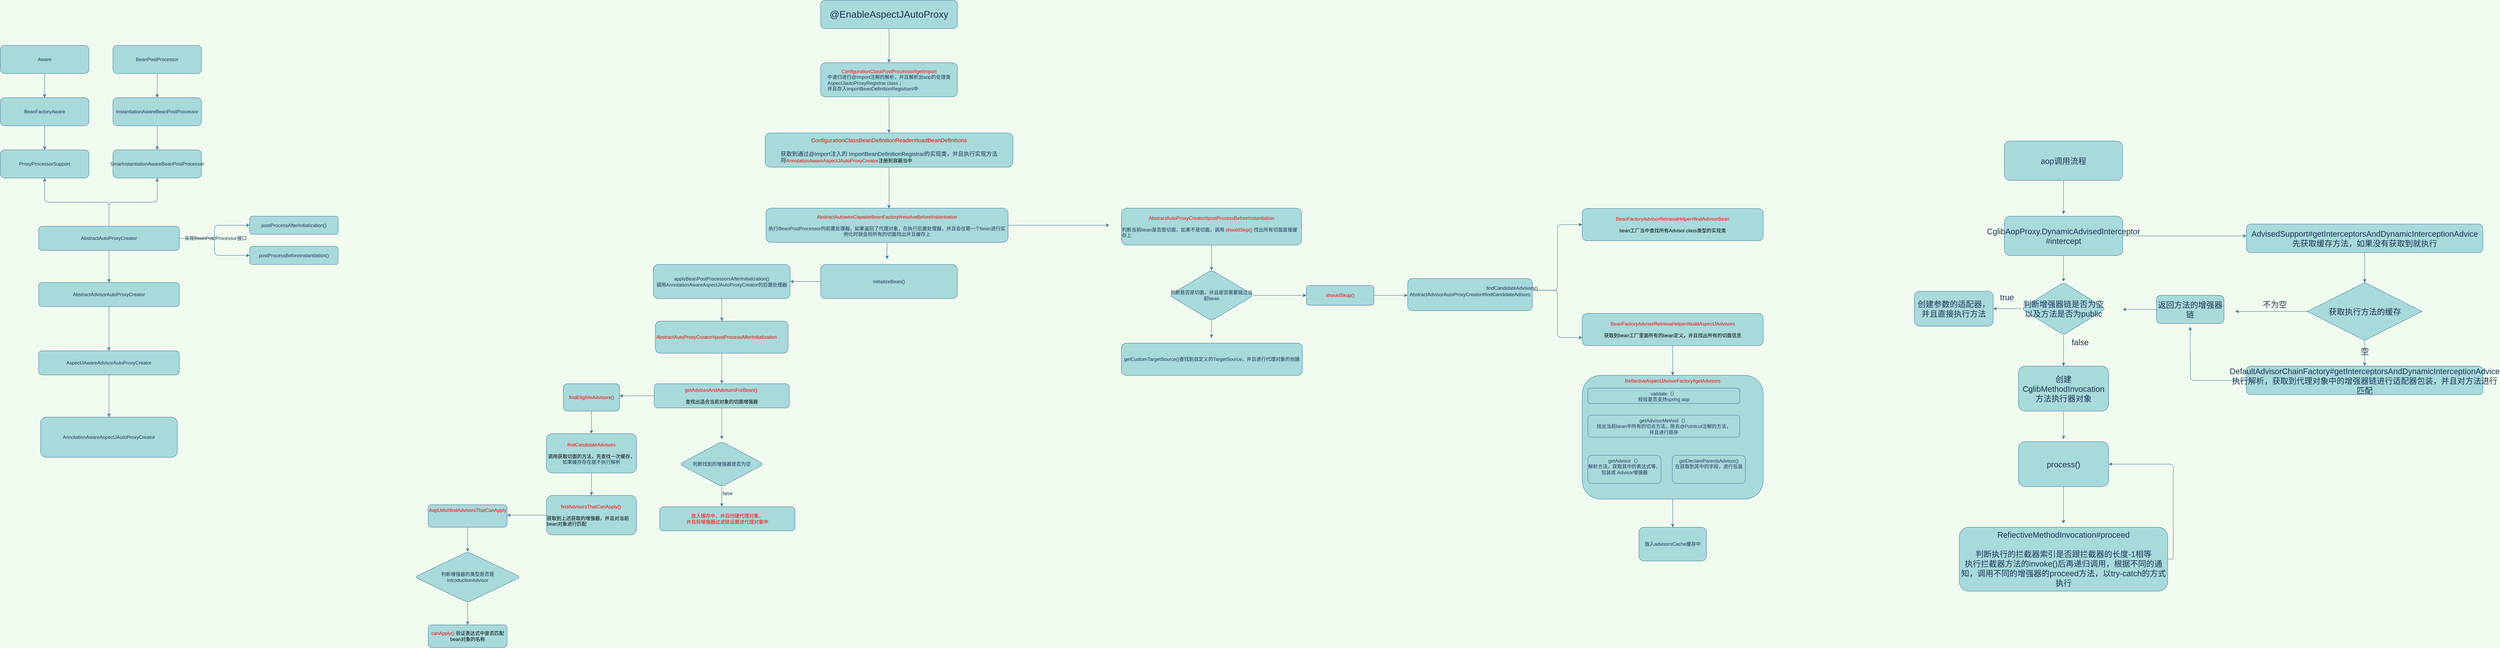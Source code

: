 <mxfile version="13.9.9" type="device"><diagram id="AaUzZao3EGLVqrBVUC1X" name="第 1 页"><mxGraphModel dx="4751" dy="1209" grid="1" gridSize="14" guides="1" tooltips="1" connect="1" arrows="1" fold="1" page="1" pageScale="1" pageWidth="1600" pageHeight="900" background="#F1FAEE" math="0" shadow="0"><root><mxCell id="0"/><mxCell id="1" parent="0"/><mxCell id="D_qPf7ccVAM9A87Iafy8-3" value="" style="edgeStyle=orthogonalEdgeStyle;curved=0;sketch=0;orthogonalLoop=1;jettySize=auto;html=1;strokeColor=#457B9D;fillColor=#A8DADC;fontColor=#1D3557;labelBackgroundColor=#F1FAEE;" parent="1" source="D_qPf7ccVAM9A87Iafy8-1" target="D_qPf7ccVAM9A87Iafy8-2" edge="1"><mxGeometry relative="1" as="geometry"/></mxCell><mxCell id="D_qPf7ccVAM9A87Iafy8-1" value="&lt;font style=&quot;font-size: 24px&quot;&gt;@EnableAspectJAutoProxy&lt;/font&gt;" style="whiteSpace=wrap;html=1;sketch=0;strokeColor=#457B9D;fillColor=#A8DADC;align=center;verticalAlign=middle;horizontal=1;fontColor=#1D3557;rounded=1;" parent="1" vertex="1"><mxGeometry x="290" y="140" width="340" height="70" as="geometry"/></mxCell><mxCell id="D_qPf7ccVAM9A87Iafy8-4" style="edgeStyle=orthogonalEdgeStyle;curved=0;sketch=0;orthogonalLoop=1;jettySize=auto;html=1;strokeColor=#457B9D;fillColor=#A8DADC;fontColor=#1D3557;labelBackgroundColor=#F1FAEE;" parent="1" source="D_qPf7ccVAM9A87Iafy8-2" edge="1"><mxGeometry relative="1" as="geometry"><mxPoint x="460" y="470" as="targetPoint"/></mxGeometry></mxCell><mxCell id="D_qPf7ccVAM9A87Iafy8-2" value="&lt;font color=&quot;#ff0000&quot;&gt;ConfigurationClassPostProcessor#getImport&lt;br&gt;&lt;div style=&quot;text-align: left&quot;&gt;&lt;span style=&quot;color: rgb(29 , 53 , 87)&quot;&gt;中递归进行@Import注解的解析，并且解析出aop的处理类&lt;/span&gt;&lt;/div&gt;&lt;/font&gt;&lt;div style=&quot;text-align: left&quot;&gt;&lt;span&gt;AspectJautoProxyRegistrar.class；&lt;/span&gt;&lt;/div&gt;&lt;div style=&quot;text-align: left&quot;&gt;&lt;span&gt;并且存入&lt;/span&gt;&lt;span&gt;importBeanDefinitionRegistrars中&lt;/span&gt;&lt;/div&gt;" style="whiteSpace=wrap;html=1;fontColor=#1D3557;strokeColor=#457B9D;fillColor=#A8DADC;sketch=0;labelPosition=center;verticalLabelPosition=middle;align=center;verticalAlign=middle;rounded=1;" parent="1" vertex="1"><mxGeometry x="290" y="295" width="340" height="85" as="geometry"/></mxCell><mxCell id="NwWqFpBfrvg42gD5kA76-11" style="edgeStyle=orthogonalEdgeStyle;orthogonalLoop=1;jettySize=auto;html=1;fontColor=#1D3557;labelBackgroundColor=#F1FAEE;strokeColor=#457B9D;" parent="1" source="D_qPf7ccVAM9A87Iafy8-5" edge="1"><mxGeometry relative="1" as="geometry"><mxPoint x="460" y="658" as="targetPoint"/></mxGeometry></mxCell><mxCell id="D_qPf7ccVAM9A87Iafy8-5" value="&lt;font style=&quot;font-size: 14px&quot;&gt;&lt;font color=&quot;#ff0000&quot;&gt;ConfigurationClassBeanDefinitionReader#loadBeanDefinitions&lt;br&gt;&lt;/font&gt;&lt;br&gt;&lt;div style=&quot;text-align: left&quot;&gt;&lt;span&gt;获取到通过@Import注入的 ImportBeanDefinitionRegistrar的实现类，并且执行实现方法&lt;/span&gt;&lt;/div&gt;&lt;div style=&quot;text-align: left&quot;&gt;将&lt;span style=&quot;color: rgb(255 , 0 , 0) ; font-size: 12px&quot;&gt;AnnotationAwareAspectJAutoProxyCreator&lt;/span&gt;&lt;span style=&quot;font-size: 12px&quot;&gt;&lt;font color=&quot;#000000&quot;&gt;注册到容器当中&lt;/font&gt;&lt;/span&gt;&lt;/div&gt;&lt;/font&gt;" style="whiteSpace=wrap;html=1;fontColor=#1D3557;strokeColor=#457B9D;fillColor=#A8DADC;sketch=0;rounded=1;" parent="1" vertex="1"><mxGeometry x="152" y="470" width="616" height="85" as="geometry"/></mxCell><mxCell id="D_qPf7ccVAM9A87Iafy8-8" value="&lt;span&gt;AnnotationAwareAspectJAutoProxyCreator&lt;/span&gt;" style="whiteSpace=wrap;html=1;sketch=0;strokeColor=#457B9D;fillColor=#A8DADC;fontColor=#1D3557;rounded=1;" parent="1" vertex="1"><mxGeometry x="-1650" y="1177" width="340" height="100" as="geometry"/></mxCell><mxCell id="D_qPf7ccVAM9A87Iafy8-13" value="" style="edgeStyle=orthogonalEdgeStyle;curved=0;sketch=0;orthogonalLoop=1;jettySize=auto;html=1;strokeColor=#457B9D;fillColor=#A8DADC;fontColor=#1D3557;labelBackgroundColor=#F1FAEE;" parent="1" source="D_qPf7ccVAM9A87Iafy8-9" target="D_qPf7ccVAM9A87Iafy8-8" edge="1"><mxGeometry relative="1" as="geometry"/></mxCell><mxCell id="D_qPf7ccVAM9A87Iafy8-9" value="AspectJAwareAdvisorAutoProxyCreator" style="whiteSpace=wrap;html=1;fontColor=#1D3557;strokeColor=#457B9D;fillColor=#A8DADC;sketch=0;rounded=1;" parent="1" vertex="1"><mxGeometry x="-1655" y="1012" width="350" height="60" as="geometry"/></mxCell><mxCell id="D_qPf7ccVAM9A87Iafy8-12" style="edgeStyle=orthogonalEdgeStyle;curved=0;sketch=0;orthogonalLoop=1;jettySize=auto;html=1;entryX=0.5;entryY=0;entryDx=0;entryDy=0;strokeColor=#457B9D;fillColor=#A8DADC;fontColor=#1D3557;labelBackgroundColor=#F1FAEE;" parent="1" source="D_qPf7ccVAM9A87Iafy8-11" target="D_qPf7ccVAM9A87Iafy8-9" edge="1"><mxGeometry relative="1" as="geometry"/></mxCell><mxCell id="D_qPf7ccVAM9A87Iafy8-11" value="AbstractAdvisorAutoProxyCreator" style="whiteSpace=wrap;html=1;fontColor=#1D3557;strokeColor=#457B9D;fillColor=#A8DADC;sketch=0;rounded=1;" parent="1" vertex="1"><mxGeometry x="-1655" y="842" width="350" height="60" as="geometry"/></mxCell><mxCell id="D_qPf7ccVAM9A87Iafy8-15" value="" style="edgeStyle=orthogonalEdgeStyle;curved=0;sketch=0;orthogonalLoop=1;jettySize=auto;html=1;strokeColor=#457B9D;fillColor=#A8DADC;fontColor=#1D3557;labelBackgroundColor=#F1FAEE;" parent="1" source="D_qPf7ccVAM9A87Iafy8-14" target="D_qPf7ccVAM9A87Iafy8-11" edge="1"><mxGeometry relative="1" as="geometry"/></mxCell><mxCell id="D_qPf7ccVAM9A87Iafy8-16" style="edgeStyle=orthogonalEdgeStyle;curved=0;sketch=0;orthogonalLoop=1;jettySize=auto;html=1;strokeColor=#457B9D;fillColor=#A8DADC;fontColor=#1D3557;entryX=0.5;entryY=1;entryDx=0;entryDy=0;labelBackgroundColor=#F1FAEE;" parent="1" source="D_qPf7ccVAM9A87Iafy8-14" target="D_qPf7ccVAM9A87Iafy8-17" edge="1"><mxGeometry relative="1" as="geometry"><mxPoint x="-1360" y="622" as="targetPoint"/></mxGeometry></mxCell><mxCell id="D_qPf7ccVAM9A87Iafy8-23" style="edgeStyle=orthogonalEdgeStyle;curved=0;sketch=0;orthogonalLoop=1;jettySize=auto;html=1;strokeColor=#457B9D;fillColor=#A8DADC;fontColor=#1D3557;entryX=0.5;entryY=1;entryDx=0;entryDy=0;labelBackgroundColor=#F1FAEE;" parent="1" source="D_qPf7ccVAM9A87Iafy8-14" target="D_qPf7ccVAM9A87Iafy8-24" edge="1"><mxGeometry relative="1" as="geometry"><mxPoint x="-1620" y="592" as="targetPoint"/></mxGeometry></mxCell><mxCell id="D_qPf7ccVAM9A87Iafy8-32" value="" style="edgeStyle=orthogonalEdgeStyle;curved=0;sketch=0;orthogonalLoop=1;jettySize=auto;html=1;strokeColor=#457B9D;fillColor=#A8DADC;fontColor=#1D3557;labelBackgroundColor=#F1FAEE;" parent="1" source="D_qPf7ccVAM9A87Iafy8-14" target="D_qPf7ccVAM9A87Iafy8-31" edge="1"><mxGeometry relative="1" as="geometry"/></mxCell><mxCell id="D_qPf7ccVAM9A87Iafy8-37" style="edgeStyle=orthogonalEdgeStyle;curved=0;sketch=0;orthogonalLoop=1;jettySize=auto;html=1;entryX=0;entryY=0.5;entryDx=0;entryDy=0;strokeColor=#457B9D;fillColor=#A8DADC;fontColor=#1D3557;labelBackgroundColor=#F1FAEE;" parent="1" source="D_qPf7ccVAM9A87Iafy8-14" target="D_qPf7ccVAM9A87Iafy8-36" edge="1"><mxGeometry relative="1" as="geometry"/></mxCell><mxCell id="D_qPf7ccVAM9A87Iafy8-14" value="AbstractAutoProxyCreator" style="whiteSpace=wrap;html=1;fontColor=#1D3557;strokeColor=#457B9D;fillColor=#A8DADC;sketch=0;rounded=1;" parent="1" vertex="1"><mxGeometry x="-1655" y="702" width="350" height="60" as="geometry"/></mxCell><mxCell id="D_qPf7ccVAM9A87Iafy8-17" value="SmarInstantiationAwareBeanPostProcessor" style="whiteSpace=wrap;html=1;sketch=0;strokeColor=#457B9D;fillColor=#A8DADC;rounded=1;fontColor=#1D3557;" parent="1" vertex="1"><mxGeometry x="-1470" y="512" width="220" height="70" as="geometry"/></mxCell><mxCell id="D_qPf7ccVAM9A87Iafy8-20" value="" style="edgeStyle=orthogonalEdgeStyle;curved=0;sketch=0;orthogonalLoop=1;jettySize=auto;html=1;strokeColor=#457B9D;fillColor=#A8DADC;fontColor=#1D3557;labelBackgroundColor=#F1FAEE;" parent="1" source="D_qPf7ccVAM9A87Iafy8-19" target="D_qPf7ccVAM9A87Iafy8-17" edge="1"><mxGeometry relative="1" as="geometry"/></mxCell><mxCell id="D_qPf7ccVAM9A87Iafy8-19" value="InstantiationAwareBeanPostProcessor" style="whiteSpace=wrap;html=1;sketch=0;strokeColor=#457B9D;fillColor=#A8DADC;rounded=1;fontColor=#1D3557;" parent="1" vertex="1"><mxGeometry x="-1470" y="382" width="220" height="70" as="geometry"/></mxCell><mxCell id="D_qPf7ccVAM9A87Iafy8-22" value="" style="edgeStyle=orthogonalEdgeStyle;curved=0;sketch=0;orthogonalLoop=1;jettySize=auto;html=1;strokeColor=#457B9D;fillColor=#A8DADC;fontColor=#1D3557;labelBackgroundColor=#F1FAEE;" parent="1" source="D_qPf7ccVAM9A87Iafy8-21" target="D_qPf7ccVAM9A87Iafy8-19" edge="1"><mxGeometry relative="1" as="geometry"/></mxCell><mxCell id="D_qPf7ccVAM9A87Iafy8-21" value="BeanPostProcessor" style="whiteSpace=wrap;html=1;sketch=0;strokeColor=#457B9D;fillColor=#A8DADC;rounded=1;fontColor=#1D3557;" parent="1" vertex="1"><mxGeometry x="-1470" y="252" width="220" height="70" as="geometry"/></mxCell><mxCell id="D_qPf7ccVAM9A87Iafy8-24" value="ProxyProcessorSupport" style="whiteSpace=wrap;html=1;sketch=0;strokeColor=#457B9D;fillColor=#A8DADC;fontColor=#1D3557;rounded=1;" parent="1" vertex="1"><mxGeometry x="-1750" y="512" width="220" height="70" as="geometry"/></mxCell><mxCell id="D_qPf7ccVAM9A87Iafy8-27" style="edgeStyle=orthogonalEdgeStyle;curved=0;sketch=0;orthogonalLoop=1;jettySize=auto;html=1;strokeColor=#457B9D;fillColor=#A8DADC;fontColor=#1D3557;labelBackgroundColor=#F1FAEE;" parent="1" source="D_qPf7ccVAM9A87Iafy8-26" edge="1"><mxGeometry relative="1" as="geometry"><mxPoint x="-1640" y="382" as="targetPoint"/></mxGeometry></mxCell><mxCell id="D_qPf7ccVAM9A87Iafy8-26" value="Aware" style="whiteSpace=wrap;html=1;sketch=0;strokeColor=#457B9D;fillColor=#A8DADC;rounded=1;fontColor=#1D3557;" parent="1" vertex="1"><mxGeometry x="-1750" y="252" width="220" height="70" as="geometry"/></mxCell><mxCell id="D_qPf7ccVAM9A87Iafy8-30" value="" style="edgeStyle=orthogonalEdgeStyle;curved=0;sketch=0;orthogonalLoop=1;jettySize=auto;html=1;strokeColor=#457B9D;fillColor=#A8DADC;fontColor=#1D3557;labelBackgroundColor=#F1FAEE;" parent="1" source="D_qPf7ccVAM9A87Iafy8-29" target="D_qPf7ccVAM9A87Iafy8-24" edge="1"><mxGeometry relative="1" as="geometry"/></mxCell><mxCell id="D_qPf7ccVAM9A87Iafy8-29" value="BeanFactoryAware" style="whiteSpace=wrap;html=1;sketch=0;strokeColor=#457B9D;fillColor=#A8DADC;rounded=1;fontColor=#1D3557;" parent="1" vertex="1"><mxGeometry x="-1750" y="382" width="220" height="70" as="geometry"/></mxCell><mxCell id="D_qPf7ccVAM9A87Iafy8-31" value="postProcessBeforeInstantiation()" style="whiteSpace=wrap;html=1;fontColor=#1D3557;strokeColor=#457B9D;fillColor=#A8DADC;sketch=0;rounded=1;" parent="1" vertex="1"><mxGeometry x="-1130" y="752" width="220" height="45" as="geometry"/></mxCell><mxCell id="NwWqFpBfrvg42gD5kA76-13" style="edgeStyle=orthogonalEdgeStyle;orthogonalLoop=1;jettySize=auto;html=1;fontColor=#1D3557;labelBackgroundColor=#F1FAEE;strokeColor=#457B9D;" parent="1" source="D_qPf7ccVAM9A87Iafy8-34" edge="1"><mxGeometry relative="1" as="geometry"><mxPoint x="1008" y="699.5" as="targetPoint"/></mxGeometry></mxCell><mxCell id="F7130EKxBY8Skr5dnVu_-14" style="edgeStyle=orthogonalEdgeStyle;orthogonalLoop=1;jettySize=auto;html=1;labelBackgroundColor=#F1FAEE;strokeColor=#457B9D;fontColor=#1D3557;" edge="1" parent="1" source="D_qPf7ccVAM9A87Iafy8-34"><mxGeometry relative="1" as="geometry"><mxPoint x="455" y="784" as="targetPoint"/></mxGeometry></mxCell><mxCell id="D_qPf7ccVAM9A87Iafy8-34" value="&lt;font color=&quot;#ff0000&quot;&gt;AbstractAutowireCapableBeanFactory#resolveBeforeInstantiation&lt;/font&gt;&lt;br&gt;&lt;br&gt;执行BeanPostProcessor的前置处理器，如果返回了代理对象，在执行后置处理器，并且会在第一个bean进行实例化时就会将所有的切面找出并且缓存上" style="whiteSpace=wrap;html=1;fontColor=#1D3557;strokeColor=#457B9D;fillColor=#A8DADC;sketch=0;rounded=1;" parent="1" vertex="1"><mxGeometry x="154" y="657" width="602" height="85" as="geometry"/></mxCell><mxCell id="D_qPf7ccVAM9A87Iafy8-35" value="&lt;span&gt;实现BeanPostProcessor接口&lt;/span&gt;" style="text;html=1;align=center;verticalAlign=middle;resizable=0;points=[];autosize=1;fontColor=#1D3557;rounded=1;" parent="1" vertex="1"><mxGeometry x="-1300" y="722" width="170" height="20" as="geometry"/></mxCell><mxCell id="D_qPf7ccVAM9A87Iafy8-36" value="postProcessAfterInitialization()" style="whiteSpace=wrap;html=1;fontColor=#1D3557;strokeColor=#457B9D;fillColor=#A8DADC;sketch=0;rounded=1;" parent="1" vertex="1"><mxGeometry x="-1130" y="677" width="220" height="45" as="geometry"/></mxCell><mxCell id="F7130EKxBY8Skr5dnVu_-3" style="edgeStyle=orthogonalEdgeStyle;orthogonalLoop=1;jettySize=auto;html=1;labelBackgroundColor=#F1FAEE;strokeColor=#457B9D;fontColor=#1D3557;" edge="1" parent="1" source="D_qPf7ccVAM9A87Iafy8-39"><mxGeometry relative="1" as="geometry"><mxPoint x="1262" y="812.0" as="targetPoint"/></mxGeometry></mxCell><mxCell id="D_qPf7ccVAM9A87Iafy8-39" value="&lt;font color=&quot;#ff0000&quot;&gt;AbstractAutoProxyCreator#postProcessBeforeInstantiation&lt;/font&gt;&lt;br&gt;&lt;br&gt;&lt;div style=&quot;text-align: left&quot;&gt;判断当前bean是否是切面，如果不是切面，调用 &lt;font color=&quot;#ff0000&quot;&gt;shouldSkip()&lt;/font&gt; 找出所有切面直接缓存上&lt;/div&gt;" style="whiteSpace=wrap;html=1;sketch=0;strokeColor=#457B9D;fillColor=#A8DADC;fontColor=#1D3557;rounded=1;" parent="1" vertex="1"><mxGeometry x="1038" y="657" width="448" height="92" as="geometry"/></mxCell><mxCell id="NwWqFpBfrvg42gD5kA76-15" style="edgeStyle=orthogonalEdgeStyle;orthogonalLoop=1;jettySize=auto;html=1;fontColor=#1D3557;entryX=0;entryY=0.5;entryDx=0;entryDy=0;labelBackgroundColor=#F1FAEE;strokeColor=#457B9D;" parent="1" target="NwWqFpBfrvg42gD5kA76-16" edge="1"><mxGeometry relative="1" as="geometry"><mxPoint x="1736" y="853" as="targetPoint"/><mxPoint x="2060.0" y="861" as="sourcePoint"/></mxGeometry></mxCell><mxCell id="NwWqFpBfrvg42gD5kA76-19" style="edgeStyle=orthogonalEdgeStyle;orthogonalLoop=1;jettySize=auto;html=1;entryX=0;entryY=0.75;entryDx=0;entryDy=0;fontColor=#1D3557;labelBackgroundColor=#F1FAEE;strokeColor=#457B9D;" parent="1" target="NwWqFpBfrvg42gD5kA76-18" edge="1"><mxGeometry relative="1" as="geometry"><mxPoint x="2060.0" y="861" as="sourcePoint"/></mxGeometry></mxCell><mxCell id="D_qPf7ccVAM9A87Iafy8-41" value="AbstractAdvisorAutoProxyCreator#findCandidateAdisors&lt;br&gt;" style="whiteSpace=wrap;html=1;sketch=0;strokeColor=#457B9D;fillColor=#A8DADC;fontColor=#1D3557;rounded=1;" parent="1" vertex="1"><mxGeometry x="1750" y="832" width="310" height="80" as="geometry"/></mxCell><mxCell id="D_qPf7ccVAM9A87Iafy8-51" value="" style="edgeStyle=orthogonalEdgeStyle;curved=0;sketch=0;orthogonalLoop=1;jettySize=auto;html=1;strokeColor=#457B9D;fillColor=#A8DADC;fontColor=#1D3557;labelBackgroundColor=#F1FAEE;" parent="1" source="D_qPf7ccVAM9A87Iafy8-48" target="D_qPf7ccVAM9A87Iafy8-50" edge="1"><mxGeometry relative="1" as="geometry"/></mxCell><mxCell id="D_qPf7ccVAM9A87Iafy8-48" value="initializeBean()" style="whiteSpace=wrap;html=1;fontColor=#1D3557;strokeColor=#457B9D;fillColor=#A8DADC;sketch=0;rounded=1;" parent="1" vertex="1"><mxGeometry x="290" y="797" width="340" height="85" as="geometry"/></mxCell><mxCell id="F7130EKxBY8Skr5dnVu_-15" value="" style="edgeStyle=orthogonalEdgeStyle;orthogonalLoop=1;jettySize=auto;html=1;labelBackgroundColor=#F1FAEE;strokeColor=#457B9D;fontColor=#1D3557;" edge="1" parent="1" source="D_qPf7ccVAM9A87Iafy8-50" target="D_qPf7ccVAM9A87Iafy8-53"><mxGeometry relative="1" as="geometry"/></mxCell><mxCell id="D_qPf7ccVAM9A87Iafy8-50" value="applyBeanPostProcessorsAfterInitialization()&lt;br&gt;调用AnnotationAwareAspectJAutoProxyCreator的后置处理器" style="whiteSpace=wrap;html=1;fontColor=#1D3557;strokeColor=#457B9D;fillColor=#A8DADC;sketch=0;rounded=1;" parent="1" vertex="1"><mxGeometry x="-126" y="797" width="340" height="85" as="geometry"/></mxCell><mxCell id="F7130EKxBY8Skr5dnVu_-17" value="" style="edgeStyle=orthogonalEdgeStyle;orthogonalLoop=1;jettySize=auto;html=1;labelBackgroundColor=#F1FAEE;strokeColor=#457B9D;fontColor=#1D3557;" edge="1" parent="1" source="D_qPf7ccVAM9A87Iafy8-53" target="F7130EKxBY8Skr5dnVu_-16"><mxGeometry relative="1" as="geometry"/></mxCell><mxCell id="D_qPf7ccVAM9A87Iafy8-53" value="&lt;font color=&quot;#ff0000&quot;&gt;AbstractAutoProxyCreator#postProcessAfterInitialization&lt;br&gt;&lt;/font&gt;" style="whiteSpace=wrap;html=1;sketch=0;strokeColor=#457B9D;fillColor=#A8DADC;fontColor=#1D3557;align=left;rounded=1;" parent="1" vertex="1"><mxGeometry x="-121" y="938" width="330" height="80" as="geometry"/></mxCell><mxCell id="NwWqFpBfrvg42gD5kA76-14" value="findCandidateAdvisors()" style="text;html=1;align=center;verticalAlign=middle;resizable=0;points=[];autosize=1;fontColor=#1D3557;rounded=1;" parent="1" vertex="1"><mxGeometry x="1932" y="842" width="154" height="28" as="geometry"/></mxCell><mxCell id="NwWqFpBfrvg42gD5kA76-16" value="&lt;font color=&quot;#ff0000&quot;&gt;BeanFactoryAdvisorRetrievaHelper#findAdivsorBean&lt;/font&gt;&lt;br&gt;&lt;br&gt;&lt;font color=&quot;#000000&quot;&gt;bean工厂当中查找所有Advisor.class类型的实现类&lt;/font&gt;" style="whiteSpace=wrap;html=1;sketch=0;strokeColor=#457B9D;fillColor=#A8DADC;fontColor=#1D3557;rounded=1;" parent="1" vertex="1"><mxGeometry x="2184" y="658" width="450" height="80" as="geometry"/></mxCell><mxCell id="NwWqFpBfrvg42gD5kA76-20" style="edgeStyle=orthogonalEdgeStyle;orthogonalLoop=1;jettySize=auto;html=1;fontColor=#1D3557;labelBackgroundColor=#F1FAEE;strokeColor=#457B9D;" parent="1" source="NwWqFpBfrvg42gD5kA76-18" edge="1"><mxGeometry relative="1" as="geometry"><mxPoint x="2409" y="1073" as="targetPoint"/></mxGeometry></mxCell><mxCell id="NwWqFpBfrvg42gD5kA76-18" value="&lt;font color=&quot;#ff0000&quot;&gt;BeanFactoryAdvisorRetrievaHelper#buildAspectJAdvisors&lt;/font&gt;&lt;br&gt;&lt;br&gt;&lt;div style=&quot;text-align: left&quot;&gt;&lt;font color=&quot;#000000&quot;&gt;获取到bean工厂里面所有的bean定义，并且找出所有的切面信息&lt;/font&gt;&lt;/div&gt;" style="whiteSpace=wrap;html=1;sketch=0;strokeColor=#457B9D;fillColor=#A8DADC;fontColor=#1D3557;rounded=1;" parent="1" vertex="1"><mxGeometry x="2184" y="919" width="450" height="80" as="geometry"/></mxCell><mxCell id="NwWqFpBfrvg42gD5kA76-29" style="edgeStyle=orthogonalEdgeStyle;orthogonalLoop=1;jettySize=auto;html=1;fontColor=#1D3557;labelBackgroundColor=#F1FAEE;strokeColor=#457B9D;" parent="1" source="NwWqFpBfrvg42gD5kA76-21" edge="1"><mxGeometry relative="1" as="geometry"><mxPoint x="2409" y="1451" as="targetPoint"/></mxGeometry></mxCell><mxCell id="NwWqFpBfrvg42gD5kA76-21" value="&lt;font color=&quot;#ff0000&quot;&gt;ReflectiveAspectJAvisorFactory#getAdvisors&lt;/font&gt;" style="whiteSpace=wrap;html=1;sketch=0;strokeColor=#457B9D;fillColor=#A8DADC;fontColor=#1D3557;verticalAlign=top;rounded=1;" parent="1" vertex="1"><mxGeometry x="2184" y="1073" width="450" height="308" as="geometry"/></mxCell><mxCell id="NwWqFpBfrvg42gD5kA76-25" value="getAdvisorMethod（）&lt;br&gt;找出当前bean中所有的切点方法，除去@Pointcut注解的方法，&lt;br&gt;并且进行排序" style="whiteSpace=wrap;html=1;sketch=0;strokeColor=#457B9D;fillColor=#A8DADC;fontColor=#1D3557;verticalAlign=top;rounded=1;" parent="1" vertex="1"><mxGeometry x="2198" y="1172" width="378" height="55" as="geometry"/></mxCell><mxCell id="NwWqFpBfrvg42gD5kA76-26" value="validate（）&lt;br&gt;校验是否支持spring aop" style="whiteSpace=wrap;html=1;sketch=0;strokeColor=#457B9D;fillColor=#A8DADC;fontColor=#1D3557;verticalAlign=top;rounded=1;" parent="1" vertex="1"><mxGeometry x="2198" y="1105" width="378" height="38" as="geometry"/></mxCell><mxCell id="NwWqFpBfrvg42gD5kA76-27" value="getAdvisor（）&lt;br&gt;解析方法，获取其中的表达式等，包装成 Advisor增强器" style="whiteSpace=wrap;html=1;sketch=0;strokeColor=#457B9D;fillColor=#A8DADC;fontColor=#1D3557;verticalAlign=top;rounded=1;" parent="1" vertex="1"><mxGeometry x="2198" y="1272" width="182" height="70" as="geometry"/></mxCell><mxCell id="NwWqFpBfrvg42gD5kA76-28" value="getDeclareParentsAdvisor()&lt;br&gt;在获取到其中的字段，进行包装" style="whiteSpace=wrap;html=1;sketch=0;strokeColor=#457B9D;fillColor=#A8DADC;fontColor=#1D3557;verticalAlign=top;rounded=1;" parent="1" vertex="1"><mxGeometry x="2408" y="1272" width="182" height="70" as="geometry"/></mxCell><mxCell id="NwWqFpBfrvg42gD5kA76-30" value="放入advisorsCache缓存中" style="whiteSpace=wrap;html=1;sketch=0;strokeColor=#457B9D;fillColor=#A8DADC;fontColor=#1D3557;rounded=1;" parent="1" vertex="1"><mxGeometry x="2325" y="1451" width="168" height="84" as="geometry"/></mxCell><mxCell id="F7130EKxBY8Skr5dnVu_-2" value="getCustomTargetSource()查找到自定义的TargetSource，并且进行代理对象的创建" style="whiteSpace=wrap;html=1;sketch=0;strokeColor=#457B9D;fillColor=#A8DADC;fontColor=#1D3557;rounded=1;" vertex="1" parent="1"><mxGeometry x="1038" y="993" width="450" height="80" as="geometry"/></mxCell><mxCell id="F7130EKxBY8Skr5dnVu_-6" style="edgeStyle=orthogonalEdgeStyle;orthogonalLoop=1;jettySize=auto;html=1;labelBackgroundColor=#F1FAEE;strokeColor=#457B9D;fontColor=#1D3557;" edge="1" parent="1" source="F7130EKxBY8Skr5dnVu_-5"><mxGeometry relative="1" as="geometry"><mxPoint x="1498" y="874" as="targetPoint"/></mxGeometry></mxCell><mxCell id="F7130EKxBY8Skr5dnVu_-12" style="edgeStyle=orthogonalEdgeStyle;orthogonalLoop=1;jettySize=auto;html=1;labelBackgroundColor=#F1FAEE;strokeColor=#457B9D;fontColor=#1D3557;" edge="1" parent="1" source="F7130EKxBY8Skr5dnVu_-5"><mxGeometry relative="1" as="geometry"><mxPoint x="1262" y="980" as="targetPoint"/></mxGeometry></mxCell><mxCell id="F7130EKxBY8Skr5dnVu_-5" value="判断是否是切面，并且是否需要跳过当前bean" style="rhombus;whiteSpace=wrap;html=1;rounded=1;fillColor=#A8DADC;strokeColor=#457B9D;fontColor=#1D3557;" vertex="1" parent="1"><mxGeometry x="1157" y="811" width="210" height="126" as="geometry"/></mxCell><mxCell id="F7130EKxBY8Skr5dnVu_-10" style="edgeStyle=orthogonalEdgeStyle;orthogonalLoop=1;jettySize=auto;html=1;labelBackgroundColor=#F1FAEE;strokeColor=#457B9D;fontColor=#1D3557;" edge="1" parent="1" source="F7130EKxBY8Skr5dnVu_-8"><mxGeometry relative="1" as="geometry"><mxPoint x="1750" y="874" as="targetPoint"/></mxGeometry></mxCell><mxCell id="F7130EKxBY8Skr5dnVu_-8" value="&lt;font color=&quot;#ff0000&quot;&gt;shouldSkup()&lt;/font&gt;" style="whiteSpace=wrap;html=1;sketch=0;strokeColor=#457B9D;fillColor=#A8DADC;fontColor=#1D3557;rounded=1;" vertex="1" parent="1"><mxGeometry x="1498" y="849.5" width="168" height="49" as="geometry"/></mxCell><mxCell id="F7130EKxBY8Skr5dnVu_-11" style="edgeStyle=orthogonalEdgeStyle;orthogonalLoop=1;jettySize=auto;html=1;exitX=0.5;exitY=1;exitDx=0;exitDy=0;labelBackgroundColor=#F1FAEE;strokeColor=#457B9D;fontColor=#1D3557;" edge="1" parent="1" source="F7130EKxBY8Skr5dnVu_-2" target="F7130EKxBY8Skr5dnVu_-2"><mxGeometry relative="1" as="geometry"/></mxCell><mxCell id="F7130EKxBY8Skr5dnVu_-18" style="edgeStyle=orthogonalEdgeStyle;orthogonalLoop=1;jettySize=auto;html=1;labelBackgroundColor=#F1FAEE;strokeColor=#457B9D;fontColor=#1D3557;" edge="1" parent="1" source="F7130EKxBY8Skr5dnVu_-16"><mxGeometry relative="1" as="geometry"><mxPoint x="-210" y="1124" as="targetPoint"/></mxGeometry></mxCell><mxCell id="F7130EKxBY8Skr5dnVu_-31" style="edgeStyle=orthogonalEdgeStyle;orthogonalLoop=1;jettySize=auto;html=1;labelBackgroundColor=#F1FAEE;strokeColor=#457B9D;fontColor=#1D3557;" edge="1" parent="1" source="F7130EKxBY8Skr5dnVu_-16"><mxGeometry relative="1" as="geometry"><mxPoint x="44" y="1232" as="targetPoint"/></mxGeometry></mxCell><mxCell id="F7130EKxBY8Skr5dnVu_-16" value="&lt;div style=&quot;&quot;&gt;&lt;span style=&quot;color: rgb(255 , 0 , 0)&quot;&gt;getAdvicesAndAdvisorsForBean()&amp;nbsp;&lt;/span&gt;&lt;/div&gt;&lt;font color=&quot;#000000&quot;&gt;&lt;br&gt;查找出适合当前对象的切面增强器&lt;/font&gt;" style="whiteSpace=wrap;html=1;fontColor=#1D3557;align=center;strokeColor=#457B9D;fillColor=#A8DADC;sketch=0;rounded=1;" vertex="1" parent="1"><mxGeometry x="-124" y="1094" width="336" height="60" as="geometry"/></mxCell><mxCell id="F7130EKxBY8Skr5dnVu_-21" style="edgeStyle=orthogonalEdgeStyle;orthogonalLoop=1;jettySize=auto;html=1;labelBackgroundColor=#F1FAEE;strokeColor=#457B9D;fontColor=#1D3557;" edge="1" parent="1" source="F7130EKxBY8Skr5dnVu_-19"><mxGeometry relative="1" as="geometry"><mxPoint x="-280" y="1218" as="targetPoint"/></mxGeometry></mxCell><mxCell id="F7130EKxBY8Skr5dnVu_-19" value="&lt;font color=&quot;#ff0000&quot;&gt;findEligibleAdvisors()&lt;/font&gt;" style="whiteSpace=wrap;html=1;fontColor=#1D3557;align=center;strokeColor=#457B9D;fillColor=#A8DADC;sketch=0;rounded=1;" vertex="1" parent="1"><mxGeometry x="-350" y="1094" width="140" height="68" as="geometry"/></mxCell><mxCell id="F7130EKxBY8Skr5dnVu_-23" style="edgeStyle=orthogonalEdgeStyle;orthogonalLoop=1;jettySize=auto;html=1;labelBackgroundColor=#F1FAEE;strokeColor=#457B9D;fontColor=#1D3557;" edge="1" parent="1" source="F7130EKxBY8Skr5dnVu_-22"><mxGeometry relative="1" as="geometry"><mxPoint x="-280" y="1372" as="targetPoint"/></mxGeometry></mxCell><mxCell id="F7130EKxBY8Skr5dnVu_-22" value="&lt;font color=&quot;#ff0000&quot;&gt;findCandidateAdvisors&lt;/font&gt;&lt;br&gt;&lt;font color=&quot;#000000&quot;&gt;&lt;br&gt;调用获取切面的方法，先查找一次缓存，&lt;br&gt;&lt;/font&gt;如果缓存存在就不执行解析" style="whiteSpace=wrap;html=1;fontColor=#1D3557;align=center;strokeColor=#457B9D;fillColor=#A8DADC;sketch=0;rounded=1;" vertex="1" parent="1"><mxGeometry x="-392" y="1218" width="224" height="98" as="geometry"/></mxCell><mxCell id="F7130EKxBY8Skr5dnVu_-25" style="edgeStyle=orthogonalEdgeStyle;orthogonalLoop=1;jettySize=auto;html=1;labelBackgroundColor=#F1FAEE;strokeColor=#457B9D;fontColor=#1D3557;" edge="1" parent="1" source="F7130EKxBY8Skr5dnVu_-24"><mxGeometry relative="1" as="geometry"><mxPoint x="-490" y="1421" as="targetPoint"/></mxGeometry></mxCell><mxCell id="F7130EKxBY8Skr5dnVu_-24" value="&lt;font color=&quot;#ff0000&quot;&gt;findAdvisorsThatCanApply()&amp;nbsp;&lt;br&gt;&lt;/font&gt;&lt;br&gt;&lt;div style=&quot;text-align: left&quot;&gt;&lt;font color=&quot;#000000&quot;&gt;获取到上述获取的增强器，并且对当前bean对象进行匹配&lt;/font&gt;&lt;/div&gt;" style="whiteSpace=wrap;html=1;fontColor=#1D3557;align=center;strokeColor=#457B9D;fillColor=#A8DADC;sketch=0;rounded=1;" vertex="1" parent="1"><mxGeometry x="-392" y="1372" width="224" height="98" as="geometry"/></mxCell><mxCell id="F7130EKxBY8Skr5dnVu_-27" style="edgeStyle=orthogonalEdgeStyle;orthogonalLoop=1;jettySize=auto;html=1;labelBackgroundColor=#F1FAEE;strokeColor=#457B9D;fontColor=#1D3557;" edge="1" parent="1" source="F7130EKxBY8Skr5dnVu_-26"><mxGeometry relative="1" as="geometry"><mxPoint x="-588" y="1512" as="targetPoint"/></mxGeometry></mxCell><mxCell id="F7130EKxBY8Skr5dnVu_-26" value="&lt;font color=&quot;#ff0000&quot;&gt;AopUtils#findAdvisorsThatCanApply&lt;br&gt;&lt;br&gt;&lt;br&gt;&lt;/font&gt;" style="whiteSpace=wrap;html=1;fontColor=#1D3557;align=center;strokeColor=#457B9D;fillColor=#A8DADC;sketch=0;verticalAlign=middle;rounded=1;" vertex="1" parent="1"><mxGeometry x="-686" y="1395" width="196" height="56" as="geometry"/></mxCell><mxCell id="F7130EKxBY8Skr5dnVu_-29" style="edgeStyle=orthogonalEdgeStyle;orthogonalLoop=1;jettySize=auto;html=1;labelBackgroundColor=#F1FAEE;strokeColor=#457B9D;fontColor=#1D3557;" edge="1" parent="1" source="F7130EKxBY8Skr5dnVu_-28"><mxGeometry relative="1" as="geometry"><mxPoint x="-588" y="1694" as="targetPoint"/></mxGeometry></mxCell><mxCell id="F7130EKxBY8Skr5dnVu_-28" value="判断增强器的类型是否是&lt;br&gt;IntroductionAdvisor" style="rhombus;whiteSpace=wrap;html=1;rounded=1;fillColor=#A8DADC;strokeColor=#457B9D;fontColor=#1D3557;" vertex="1" parent="1"><mxGeometry x="-720" y="1512" width="264" height="126" as="geometry"/></mxCell><mxCell id="F7130EKxBY8Skr5dnVu_-30" value="&lt;font color=&quot;#ff0000&quot;&gt;canApply() &lt;/font&gt;&lt;font color=&quot;#000000&quot;&gt;验证表达式中是否匹配bean对象的名称&lt;/font&gt;" style="whiteSpace=wrap;html=1;fontColor=#1D3557;align=center;strokeColor=#457B9D;fillColor=#A8DADC;sketch=0;verticalAlign=middle;rounded=1;" vertex="1" parent="1"><mxGeometry x="-686" y="1694" width="196" height="56" as="geometry"/></mxCell><mxCell id="F7130EKxBY8Skr5dnVu_-33" style="edgeStyle=orthogonalEdgeStyle;orthogonalLoop=1;jettySize=auto;html=1;labelBackgroundColor=#F1FAEE;strokeColor=#457B9D;fontColor=#1D3557;" edge="1" parent="1" source="F7130EKxBY8Skr5dnVu_-32"><mxGeometry relative="1" as="geometry"><mxPoint x="44" y="1400" as="targetPoint"/></mxGeometry></mxCell><mxCell id="F7130EKxBY8Skr5dnVu_-32" value="判断找到的增强器是否为空" style="rhombus;whiteSpace=wrap;html=1;align=center;rounded=1;fillColor=#A8DADC;strokeColor=#457B9D;fontColor=#1D3557;" vertex="1" parent="1"><mxGeometry x="-61" y="1238" width="210" height="112" as="geometry"/></mxCell><mxCell id="F7130EKxBY8Skr5dnVu_-34" value="&lt;font color=&quot;#ff0000&quot;&gt;放入缓存中，并且创建代理对象，&lt;br&gt;并且将增强器过滤链设置进代理对象中&lt;br&gt;&lt;/font&gt;" style="whiteSpace=wrap;html=1;fontColor=#1D3557;align=center;strokeColor=#457B9D;fillColor=#A8DADC;sketch=0;rounded=1;" vertex="1" parent="1"><mxGeometry x="-110" y="1400" width="336" height="60" as="geometry"/></mxCell><mxCell id="F7130EKxBY8Skr5dnVu_-35" value="false" style="text;html=1;align=center;verticalAlign=middle;resizable=0;points=[];autosize=1;rounded=1;fontColor=#1D3557;" vertex="1" parent="1"><mxGeometry x="37" y="1353" width="42" height="28" as="geometry"/></mxCell><mxCell id="F7130EKxBY8Skr5dnVu_-37" style="edgeStyle=orthogonalEdgeStyle;curved=0;rounded=1;sketch=0;orthogonalLoop=1;jettySize=auto;html=1;strokeColor=#457B9D;fillColor=#A8DADC;fontSize=20;fontColor=#1D3557;" edge="1" parent="1" source="F7130EKxBY8Skr5dnVu_-36"><mxGeometry relative="1" as="geometry"><mxPoint x="3381" y="672" as="targetPoint"/></mxGeometry></mxCell><mxCell id="F7130EKxBY8Skr5dnVu_-36" value="aop调用流程" style="whiteSpace=wrap;html=1;sketch=0;strokeColor=#457B9D;fillColor=#A8DADC;fontColor=#1D3557;rounded=1;fontSize=20;" vertex="1" parent="1"><mxGeometry x="3234" y="490" width="294" height="98" as="geometry"/></mxCell><mxCell id="F7130EKxBY8Skr5dnVu_-40" style="edgeStyle=orthogonalEdgeStyle;curved=0;rounded=1;sketch=0;orthogonalLoop=1;jettySize=auto;html=1;strokeColor=#457B9D;fillColor=#A8DADC;fontSize=20;fontColor=#1D3557;" edge="1" parent="1" source="F7130EKxBY8Skr5dnVu_-39"><mxGeometry relative="1" as="geometry"><mxPoint x="3381" y="840" as="targetPoint"/></mxGeometry></mxCell><mxCell id="F7130EKxBY8Skr5dnVu_-49" style="edgeStyle=orthogonalEdgeStyle;curved=0;rounded=1;sketch=0;orthogonalLoop=1;jettySize=auto;html=1;strokeColor=#457B9D;fillColor=#A8DADC;fontSize=20;fontColor=#1D3557;" edge="1" parent="1" source="F7130EKxBY8Skr5dnVu_-39"><mxGeometry relative="1" as="geometry"><mxPoint x="3836" y="726.0" as="targetPoint"/></mxGeometry></mxCell><mxCell id="F7130EKxBY8Skr5dnVu_-39" value="CglibAopProxy.DynamicAdvisedInterceptor&lt;br&gt;#intercept" style="whiteSpace=wrap;html=1;sketch=0;strokeColor=#457B9D;fillColor=#A8DADC;fontColor=#1D3557;rounded=1;fontSize=20;" vertex="1" parent="1"><mxGeometry x="3234" y="677" width="294" height="98" as="geometry"/></mxCell><mxCell id="F7130EKxBY8Skr5dnVu_-50" value="" style="edgeStyle=orthogonalEdgeStyle;curved=0;rounded=1;sketch=0;orthogonalLoop=1;jettySize=auto;html=1;strokeColor=#457B9D;fillColor=#A8DADC;fontSize=20;fontColor=#1D3557;" edge="1" parent="1" source="F7130EKxBY8Skr5dnVu_-41" target="F7130EKxBY8Skr5dnVu_-44"><mxGeometry relative="1" as="geometry"/></mxCell><mxCell id="F7130EKxBY8Skr5dnVu_-41" value="AdvisedSupport#getInterceptorsAndDynamicInterceptionAdvice&lt;br&gt;先获取缓存方法，如果没有获取到就执行" style="whiteSpace=wrap;html=1;sketch=0;strokeColor=#457B9D;fillColor=#A8DADC;fontColor=#1D3557;rounded=1;fontSize=20;" vertex="1" parent="1"><mxGeometry x="3836" y="696.5" width="588" height="71" as="geometry"/></mxCell><mxCell id="F7130EKxBY8Skr5dnVu_-54" style="edgeStyle=orthogonalEdgeStyle;curved=0;rounded=1;sketch=0;orthogonalLoop=1;jettySize=auto;html=1;strokeColor=#457B9D;fillColor=#A8DADC;fontSize=20;fontColor=#1D3557;" edge="1" parent="1" source="F7130EKxBY8Skr5dnVu_-43"><mxGeometry relative="1" as="geometry"><mxPoint x="3696" y="952" as="targetPoint"/></mxGeometry></mxCell><mxCell id="F7130EKxBY8Skr5dnVu_-43" value="DefaultAdvisorChainFactory#getInterceptorsAndDynamicInterceptionAdvice&lt;br&gt;执行解析，获取到代理对象中的增强器链进行适配器包装，并且对方法进行匹配" style="whiteSpace=wrap;html=1;sketch=0;strokeColor=#457B9D;fillColor=#A8DADC;fontColor=#1D3557;rounded=1;fontSize=20;" vertex="1" parent="1"><mxGeometry x="3836" y="1050" width="588" height="71" as="geometry"/></mxCell><mxCell id="F7130EKxBY8Skr5dnVu_-51" value="" style="edgeStyle=orthogonalEdgeStyle;curved=0;rounded=1;sketch=0;orthogonalLoop=1;jettySize=auto;html=1;strokeColor=#457B9D;fillColor=#A8DADC;fontSize=20;fontColor=#1D3557;" edge="1" parent="1" source="F7130EKxBY8Skr5dnVu_-44" target="F7130EKxBY8Skr5dnVu_-43"><mxGeometry relative="1" as="geometry"/></mxCell><mxCell id="F7130EKxBY8Skr5dnVu_-55" style="edgeStyle=orthogonalEdgeStyle;curved=0;rounded=1;sketch=0;orthogonalLoop=1;jettySize=auto;html=1;strokeColor=#457B9D;fillColor=#A8DADC;fontSize=20;fontColor=#1D3557;" edge="1" parent="1" source="F7130EKxBY8Skr5dnVu_-44"><mxGeometry relative="1" as="geometry"><mxPoint x="3808" y="914.0" as="targetPoint"/></mxGeometry></mxCell><mxCell id="F7130EKxBY8Skr5dnVu_-44" value="获取执行方法的缓存" style="rhombus;whiteSpace=wrap;html=1;rounded=0;sketch=0;strokeColor=#457B9D;fillColor=#A8DADC;fontSize=20;fontColor=#1D3557;" vertex="1" parent="1"><mxGeometry x="3987.5" y="842" width="285" height="144" as="geometry"/></mxCell><mxCell id="F7130EKxBY8Skr5dnVu_-46" value="空" style="text;html=1;align=center;verticalAlign=middle;resizable=0;points=[];autosize=1;fontSize=20;fontColor=#1D3557;" vertex="1" parent="1"><mxGeometry x="4109" y="999" width="42" height="28" as="geometry"/></mxCell><mxCell id="F7130EKxBY8Skr5dnVu_-48" value="不为空" style="text;html=1;align=center;verticalAlign=middle;resizable=0;points=[];autosize=1;fontSize=20;fontColor=#1D3557;" vertex="1" parent="1"><mxGeometry x="3864" y="882" width="84" height="28" as="geometry"/></mxCell><mxCell id="F7130EKxBY8Skr5dnVu_-58" value="" style="edgeStyle=orthogonalEdgeStyle;curved=0;rounded=1;sketch=0;orthogonalLoop=1;jettySize=auto;html=1;strokeColor=#457B9D;fillColor=#A8DADC;fontSize=20;fontColor=#1D3557;" edge="1" parent="1" source="F7130EKxBY8Skr5dnVu_-53"><mxGeometry relative="1" as="geometry"><mxPoint x="3528" y="909" as="targetPoint"/></mxGeometry></mxCell><mxCell id="F7130EKxBY8Skr5dnVu_-53" value="返回方法的增强器链" style="whiteSpace=wrap;html=1;rounded=1;sketch=0;strokeColor=#457B9D;fillColor=#A8DADC;fontSize=20;fontColor=#1D3557;" vertex="1" parent="1"><mxGeometry x="3612" y="874" width="168" height="70" as="geometry"/></mxCell><mxCell id="F7130EKxBY8Skr5dnVu_-63" style="edgeStyle=orthogonalEdgeStyle;curved=0;rounded=1;sketch=0;orthogonalLoop=1;jettySize=auto;html=1;entryX=1;entryY=0.5;entryDx=0;entryDy=0;strokeColor=#457B9D;fillColor=#A8DADC;fontSize=20;fontColor=#1D3557;" edge="1" parent="1" source="F7130EKxBY8Skr5dnVu_-59" target="F7130EKxBY8Skr5dnVu_-62"><mxGeometry relative="1" as="geometry"/></mxCell><mxCell id="F7130EKxBY8Skr5dnVu_-65" style="edgeStyle=orthogonalEdgeStyle;curved=0;rounded=1;sketch=0;orthogonalLoop=1;jettySize=auto;html=1;strokeColor=#457B9D;fillColor=#A8DADC;fontSize=20;fontColor=#1D3557;" edge="1" parent="1" source="F7130EKxBY8Skr5dnVu_-59"><mxGeometry relative="1" as="geometry"><mxPoint x="3381" y="1050" as="targetPoint"/></mxGeometry></mxCell><mxCell id="F7130EKxBY8Skr5dnVu_-59" value="判断增强器链是否为空&lt;br&gt;以及方法是否为public" style="rhombus;whiteSpace=wrap;html=1;rounded=1;sketch=0;strokeColor=#457B9D;fillColor=#A8DADC;fontSize=20;fontColor=#1D3557;" vertex="1" parent="1"><mxGeometry x="3276" y="842" width="210" height="130.5" as="geometry"/></mxCell><mxCell id="F7130EKxBY8Skr5dnVu_-62" value="创建参数的适配器，并且直接执行方法" style="whiteSpace=wrap;html=1;rounded=1;sketch=0;strokeColor=#457B9D;fillColor=#A8DADC;fontSize=20;fontColor=#1D3557;" vertex="1" parent="1"><mxGeometry x="3010" y="863.75" width="196" height="87" as="geometry"/></mxCell><mxCell id="F7130EKxBY8Skr5dnVu_-64" value="true" style="text;html=1;align=center;verticalAlign=middle;resizable=0;points=[];autosize=1;fontSize=20;fontColor=#1D3557;" vertex="1" parent="1"><mxGeometry x="3212" y="864" width="56" height="28" as="geometry"/></mxCell><mxCell id="F7130EKxBY8Skr5dnVu_-66" value="false" style="text;html=1;align=center;verticalAlign=middle;resizable=0;points=[];autosize=1;fontSize=20;fontColor=#1D3557;" vertex="1" parent="1"><mxGeometry x="3387" y="976" width="70" height="28" as="geometry"/></mxCell><mxCell id="F7130EKxBY8Skr5dnVu_-68" style="edgeStyle=orthogonalEdgeStyle;curved=0;rounded=1;sketch=0;orthogonalLoop=1;jettySize=auto;html=1;strokeColor=#457B9D;fillColor=#A8DADC;fontSize=20;fontColor=#1D3557;" edge="1" parent="1" source="F7130EKxBY8Skr5dnVu_-67"><mxGeometry relative="1" as="geometry"><mxPoint x="3381" y="1232" as="targetPoint"/></mxGeometry></mxCell><mxCell id="F7130EKxBY8Skr5dnVu_-67" value="创建CglibMethodInvocation 方法执行器对象" style="whiteSpace=wrap;html=1;rounded=1;sketch=0;strokeColor=#457B9D;fillColor=#A8DADC;fontSize=20;fontColor=#1D3557;" vertex="1" parent="1"><mxGeometry x="3269" y="1050" width="224" height="112" as="geometry"/></mxCell><mxCell id="F7130EKxBY8Skr5dnVu_-70" style="edgeStyle=orthogonalEdgeStyle;curved=0;rounded=1;sketch=0;orthogonalLoop=1;jettySize=auto;html=1;strokeColor=#457B9D;fillColor=#A8DADC;fontSize=20;fontColor=#1D3557;" edge="1" parent="1" source="F7130EKxBY8Skr5dnVu_-69"><mxGeometry relative="1" as="geometry"><mxPoint x="3381" y="1442" as="targetPoint"/></mxGeometry></mxCell><mxCell id="F7130EKxBY8Skr5dnVu_-69" value="process()" style="whiteSpace=wrap;html=1;rounded=1;sketch=0;strokeColor=#457B9D;fillColor=#A8DADC;fontSize=20;fontColor=#1D3557;" vertex="1" parent="1"><mxGeometry x="3269" y="1238" width="224" height="112" as="geometry"/></mxCell><mxCell id="F7130EKxBY8Skr5dnVu_-73" style="edgeStyle=orthogonalEdgeStyle;curved=0;rounded=1;sketch=0;orthogonalLoop=1;jettySize=auto;html=1;entryX=1;entryY=0.5;entryDx=0;entryDy=0;strokeColor=#457B9D;fillColor=#A8DADC;fontSize=20;fontColor=#1D3557;" edge="1" parent="1" source="F7130EKxBY8Skr5dnVu_-71" target="F7130EKxBY8Skr5dnVu_-69"><mxGeometry relative="1" as="geometry"><Array as="points"><mxPoint x="3654" y="1531"/><mxPoint x="3654" y="1294"/></Array></mxGeometry></mxCell><mxCell id="F7130EKxBY8Skr5dnVu_-71" value="RefiectiveMethodInvocation#proceed&lt;br&gt;&lt;br&gt;判断执行的拦截器索引是否跟拦截器的长度-1相等&lt;br&gt;执行拦截器方法的invoke()后再递归调用，根据不同的通知，调用不同的增强器的proceed方法，以try-catch的方式执行" style="whiteSpace=wrap;html=1;rounded=1;sketch=0;strokeColor=#457B9D;fillColor=#A8DADC;fontSize=20;fontColor=#1D3557;verticalAlign=top;" vertex="1" parent="1"><mxGeometry x="3122" y="1451" width="518" height="159" as="geometry"/></mxCell></root></mxGraphModel></diagram></mxfile>